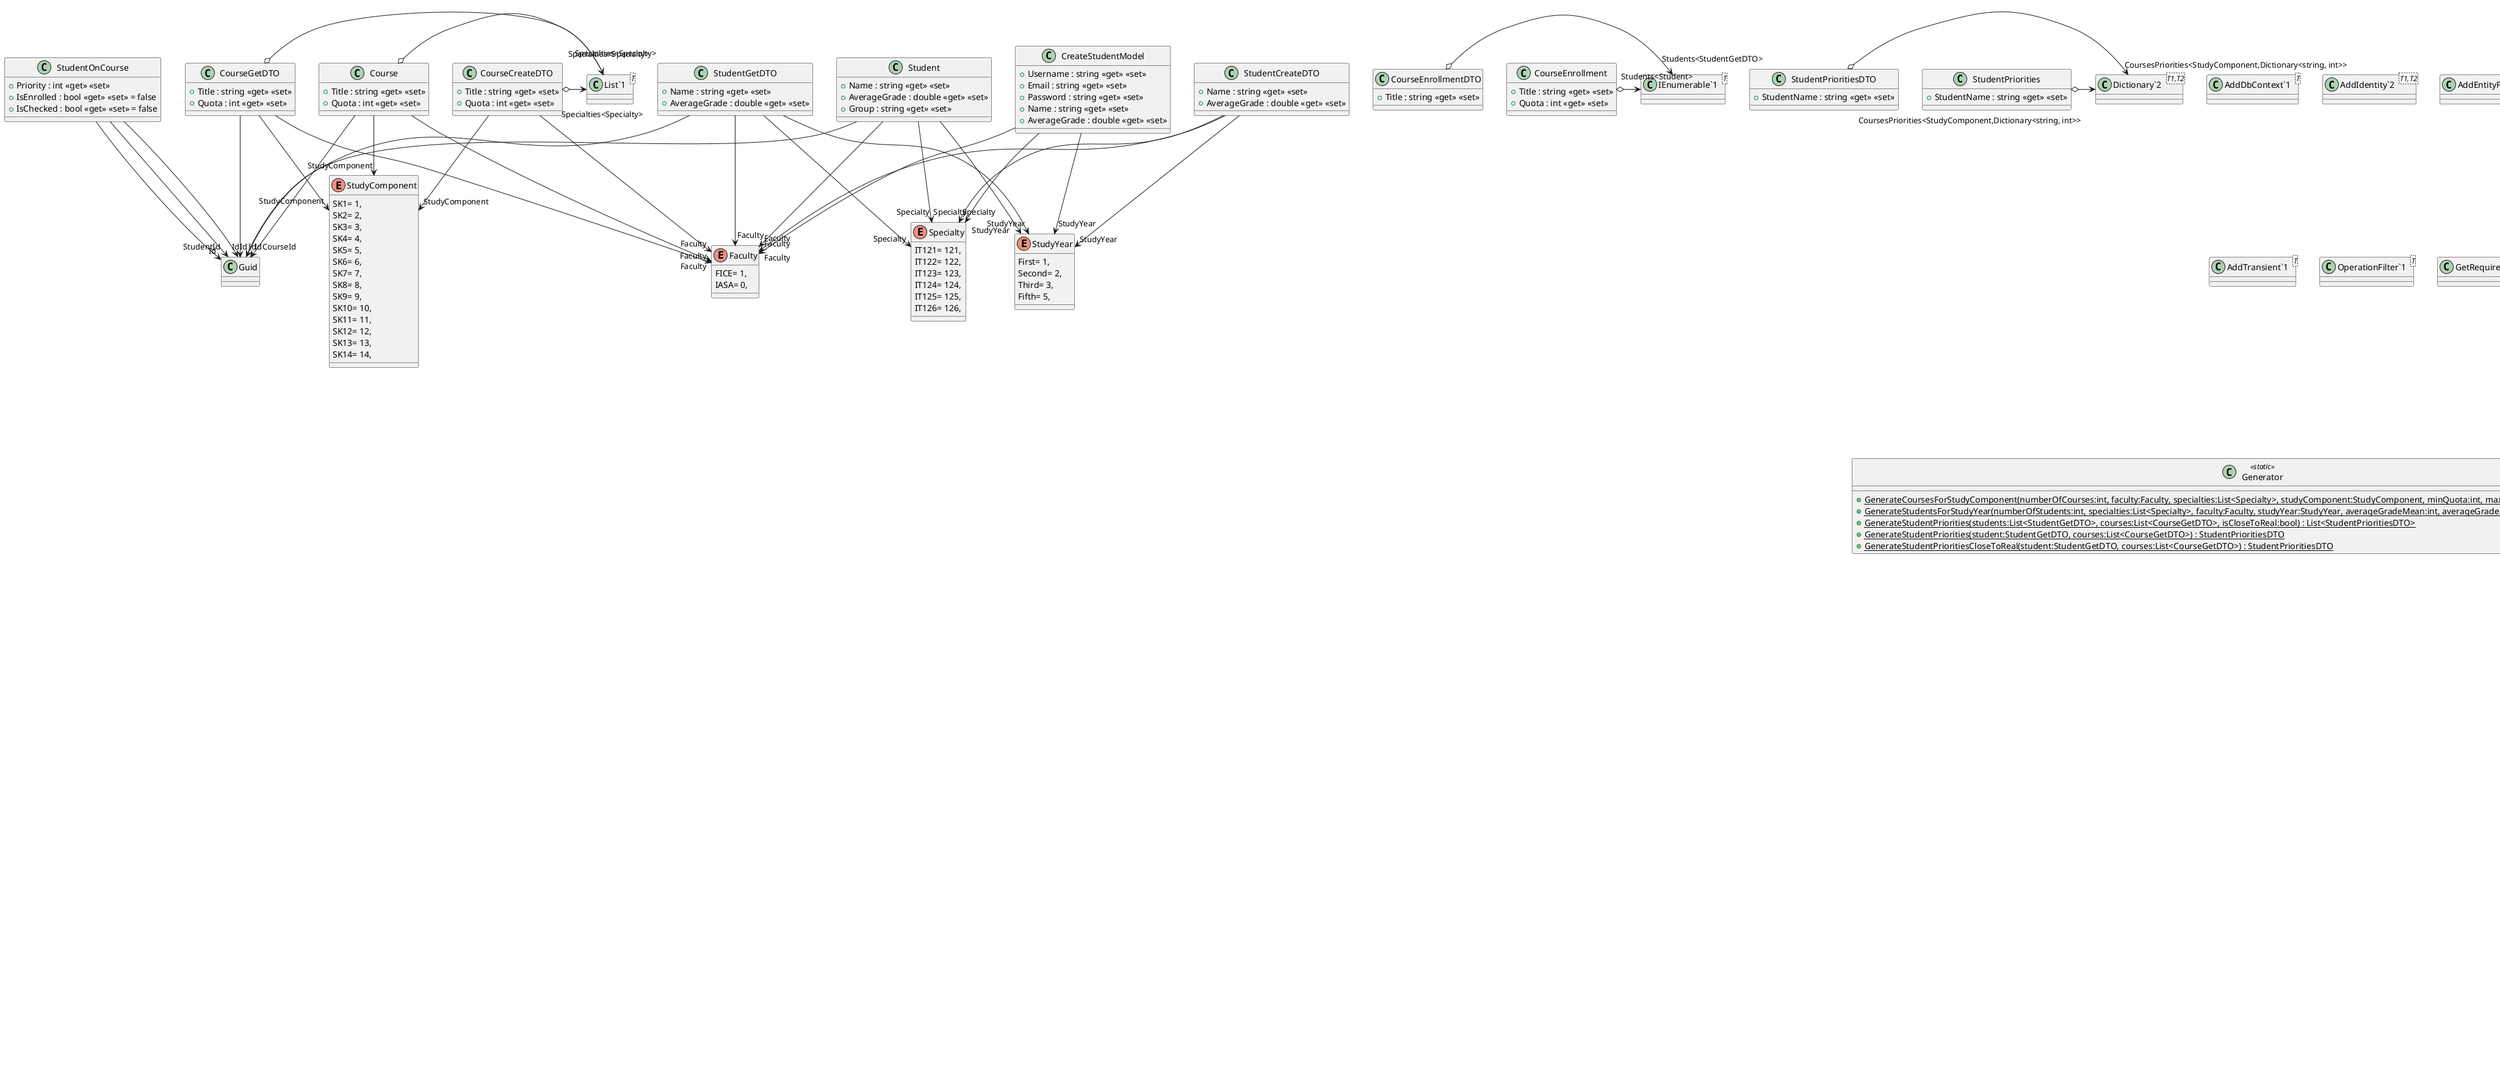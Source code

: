 @startuml
class AuthorizeCheckOperationFilter {
    + Apply(operation:OpenApiOperation, context:OperationFilterContext) : void
}
IOperationFilter <|-- AuthorizeCheckOperationFilter
class "AddDbContext`1"<T> {
}
class "AddIdentity`2"<T1,T2> {
}
class "AddEntityFrameworkStores`1"<T> {
}
class "AddSingleton`1"<T> {
}
class "AddTransient`1"<T> {
}
class "OperationFilter`1"<T> {
}
class "GetRequiredService`1"<T> {
}
class "UserManager`1"<T> {
}
class "RoleManager`1"<T> {
}
class Generator <<static>> {
    + {static} GenerateCoursesForStudyComponent(numberOfCourses:int, faculty:Faculty, specialties:List<Specialty>, studyComponent:StudyComponent, minQuota:int, maxQuota:int) : List<CourseCreateDTO>
    + {static} GenerateStudentsForStudyYear(numberOfStudents:int, specialties:List<Specialty>, faculty:Faculty, studyYear:StudyYear, averageGradeMean:int, averageGradeStdDev:int) : List<StudentCreateDTO>
    + {static} GenerateStudentPriorities(students:List<StudentGetDTO>, courses:List<CourseGetDTO>, isCloseToReal:bool) : List<StudentPrioritiesDTO>
    + {static} GenerateStudentPriorities(student:StudentGetDTO, courses:List<CourseGetDTO>) : StudentPrioritiesDTO
    + {static} GenerateStudentPrioritiesCloseToReal(student:StudentGetDTO, courses:List<CourseGetDTO>) : StudentPrioritiesDTO
}
class Helper <<static>> {
    + {static} GetStudyComponentsAvailableToStudyYear(studyYear:StudyYear) : List<StudyComponent>
    + {static} GetStudyYearByStudyComponent(studyComponent:StudyComponent) : StudyYear
}
class ElectioDbContext {
    + ElectioDbContext(options:DbContextOptions<ElectioDbContext>)
    # <<override>> OnModelCreating(modelBuilder:ModelBuilder) : void
}
class "IdentityDbContext`1"<T> {
}
class "DbSet`1"<T> {
}
"IdentityDbContext`1" "<ApplicationUser>" <|-- ElectioDbContext
ElectioDbContext --> "Students<Student>" "DbSet`1"
ElectioDbContext --> "Courses<Course>" "DbSet`1"
ElectioDbContext --> "StudentsOnCourses<StudentOnCourse>" "DbSet`1"
class UnitOfWork {
    + UnitOfWork(context:ElectioDbContext)
    + <<async>> SaveChangesAsync() : Task
}
UnitOfWork --> "_context" ElectioDbContext
UnitOfWork --> "CourseRepository" CourseRepository
UnitOfWork --> "StudentRepository" StudentRepository
UnitOfWork --> "StudentOnCourseRepository" StudentOnCourseRepository
class AuthController {
    + AuthController(userManager:UserManager<ApplicationUser>, signInManager:SignInManager<ApplicationUser>, configuration:IConfiguration, studentService:StudentService)
    + <<async>> Login(model:LoginModel) : Task<IActionResult>
    - <<async>> GenerateJwtTokenAsync(user:ApplicationUser) : Task<string>
}
class LoginModel {
    + Username : string <<get>> <<set>>
    + Password : string <<get>> <<set>>
}
class "UserManager`1"<T> {
}
class "SignInManager`1"<T> {
}
ControllerBase <|-- AuthController
AuthController --> "_userManager<ApplicationUser>" "UserManager`1"
AuthController --> "_signInManager<ApplicationUser>" "SignInManager`1"
AuthController --> "_configuration" IConfiguration
AuthController --> "_studentService" StudentService
class CoursesController {
    + CoursesController(coursesService:CoursesService)
    + <<async>> Get() : Task<IEnumerable<CourseGetDTO>>
    + <<async>> Get(id:Guid) : Task<ActionResult<CourseGetDTO>>
    + <<async>> PostAsync(dto:CourseCreateDTO) : Task<IActionResult>
    + <<async>> PutAsync(id:Guid, dto:CourseCreateDTO) : Task<IActionResult>
    + <<async>> DeleteAsync(id:Guid) : Task<IActionResult>
    + <<async>> DeleteAsync() : Task<IActionResult>
    + <<async>> PostManyRandomAsync() : Task<IEnumerable<CourseGetDTO>>
    + GetEnrollment() : IEnumerable<CourseEnrollmentDTO>
    + GetEnrollmentForCourse(id:Guid) : CourseEnrollmentDTO
    + <<async>> UnenrollEveryone() : Task
    + GetPlacementStatus() : bool
    + <<async>> GetIdByTitle(title:string) : Task<Guid>
    + GetPlacementEfficiency() : double
    + <<async>> DeletePlacementsAsync() : Task<IActionResult>
}
ControllerBase <|-- CoursesController
CoursesController --> "_coursesService" CoursesService
class StudentsController {
    + StudentsController(studentService:StudentService)
    + <<async>> Get() : Task<IEnumerable<StudentGetDTO>>
    + <<async>> Get(id:Guid) : Task<ActionResult<StudentGetDTO>>
    + <<async>> GetStudentCourses(id:Guid) : Task<IEnumerable<CourseGetDTO>>
    + <<async>> GetStudentPriorities(id:Guid) : Task<ActionResult<StudentPrioritiesDTO>>
    + <<async>> SetStudentPriorities(id:Guid) : Task<IDictionary<StudyComponent, List<CourseGetDTO>>>
    + <<async>> Post(studentDTO:StudentCreateDTO) : Task<ActionResult<StudentGetDTO>>
    + <<async>> PostStudents() : Task<IEnumerable<StudentGetDTO>>
    + <<async>> SetRandomPriorities() : Task<IEnumerable<IEnumerable<StudentOnCourse>>>
    + <<async>> SetCloseToRealPriorities() : Task<IEnumerable<IEnumerable<StudentOnCourse>>>
    + <<async>> SetStudentPriorities(dto:StudentPrioritiesDTO) : Task<IEnumerable<StudentOnCourse>>
    + <<async>> ExecuteGradeBiasedPlacement() : Task<IEnumerable<StudentGetDTO>>
    + <<async>> ExecuteTimeBiasedPlacement() : Task<IEnumerable<StudentGetDTO>>
    + <<async>> DeleteAsync() : Task<IActionResult>
}
ControllerBase <|-- StudentsController
StudentsController --> "_studentService" StudentService
class UserController {
    + UserController(userManager:UserManager<ApplicationUser>, studentService:StudentService)
    + <<async>> CreateStudent(model:CreateStudentModel) : Task<IActionResult>
}
class CreateStudentModel {
    + Username : string <<get>> <<set>>
    + Email : string <<get>> <<set>>
    + Password : string <<get>> <<set>>
    + Name : string <<get>> <<set>>
    + AverageGrade : double <<get>> <<set>>
}
class "UserManager`1"<T> {
}
ControllerBase <|-- UserController
UserController --> "_userManager<ApplicationUser>" "UserManager`1"
UserController --> "_studentService" StudentService
CreateStudentModel --> "Specialty" Specialty
CreateStudentModel --> "Faculty" Faculty
CreateStudentModel --> "StudyYear" StudyYear
class CourseCreateDTO {
    + Title : string <<get>> <<set>>
    + Quota : int <<get>> <<set>>
}
class "List`1"<T> {
}
CourseCreateDTO o-> "Specialties<Specialty>" "List`1"
CourseCreateDTO --> "Faculty" Faculty
CourseCreateDTO --> "StudyComponent" StudyComponent
class CourseEnrollmentDTO {
    + Title : string <<get>> <<set>>
}
class "IEnumerable`1"<T> {
}
CourseEnrollmentDTO o-> "Students<StudentGetDTO>" "IEnumerable`1"
class CourseGetDTO {
    + Title : string <<get>> <<set>>
    + Quota : int <<get>> <<set>>
}
class "List`1"<T> {
}
CourseGetDTO --> "Id" Guid
CourseGetDTO o-> "Specialties<Specialty>" "List`1"
CourseGetDTO --> "Faculty" Faculty
CourseGetDTO --> "StudyComponent" StudyComponent
class StudentCreateDTO {
    + Name : string <<get>> <<set>>
    + AverageGrade : double <<get>> <<set>>
}
StudentCreateDTO --> "Specialty" Specialty
StudentCreateDTO --> "Faculty" Faculty
StudentCreateDTO --> "StudyYear" StudyYear
class StudentGetDTO {
    + Name : string <<get>> <<set>>
    + AverageGrade : double <<get>> <<set>>
}
StudentGetDTO --> "Id" Guid
StudentGetDTO --> "Specialty" Specialty
StudentGetDTO --> "Faculty" Faculty
StudentGetDTO --> "StudyYear" StudyYear
class StudentPrioritiesDTO {
    + StudentName : string <<get>> <<set>>
}
class "Dictionary`2"<T1,T2> {
}
StudentPrioritiesDTO o-> "CoursesPriorities<StudyComponent,Dictionary<string, int>>" "Dictionary`2"
class AutoMapperProfile {
    + AutoMapperProfile()
}
Profile <|-- AutoMapperProfile
class CoursesService {
    + CoursesService(mapper:IMapper, unitOfWork:UnitOfWork)
    + <<async>> CreateRandomCoursesAsync() : Task
    + <<async>> CreateAsync(dto:CourseCreateDTO) : Task<CourseGetDTO>
    + <<async>> UpdateAsync(id:Guid, dto:CourseCreateDTO) : Task<CourseGetDTO>
    + <<async>> DeleteAsync(id:Guid) : Task
    + <<async>> GetAllAsync() : Task<IEnumerable<CourseGetDTO>>
    + <<async>> GetByIdAsync(id:Guid) : Task<CourseGetDTO>
    + GetStudentsPerCourse() : IEnumerable<CourseEnrollmentDTO>
    + GetStudentsPerCourse(courseId:Guid) : CourseEnrollmentDTO
    + <<async>> UnenrollEveryone() : Task
    + <<async>> DeletePlacementsAsync() : Task
    + <<async>> GetCourseIdByTitleAsync(title:string) : Task<Guid>
    + GetPlacementEfficiency() : double
    + <<async>> DeleteAsync() : Task
}
CoursesService --> "_mapper" IMapper
CoursesService --> "_unitOfWork" UnitOfWork
class StudentService {
    + StudentService(mapper:IMapper, unitOfWork:UnitOfWork)
    + <<async>> CreateAsync(dto:StudentCreateDTO) : Task<StudentGetDTO>
    + <<async>> CreateRandomStudentsAsync() : Task
    + <<async>> SetPriorities(dto:StudentPrioritiesDTO) : Task<List<StudentOnCourse>>
    + <<async>> SetRandomPriorities(isCloseToReal:bool) : Task<IEnumerable<IEnumerable<StudentOnCourse>>>
    + <<async>> GetAllAsync() : Task<IEnumerable<StudentGetDTO>>
    + <<async>> GetByIdAsync(id:Guid) : Task<StudentGetDTO>
    + <<async>> ExecuteGradeBiasedPlacement(studyComponent:StudyComponent) : Task
    + <<async>> ExecuteTimeBiasedPlacement(studyComponent:StudyComponent) : Task
    + <<async>> GetStudentCoursesAsync(studentId:Guid) : Task<IEnumerable<CourseGetDTO>>
    + <<async>> GetStudentPrioritiesAsync(studentId:Guid) : Task<StudentPrioritiesDTO>
    + <<async>> GetAvailableCourses(id:Guid) : Task<IDictionary<StudyComponent, List<CourseGetDTO>>>
    + <<async>> DeleteAsync() : Task
}
StudentService --> "_mapper" IMapper
StudentService --> "_unitOfWork" UnitOfWork
class Course {
    + Title : string <<get>> <<set>>
    + Quota : int <<get>> <<set>>
}
class "List`1"<T> {
}
Course --> "Id" Guid
Course o-> "Specialties<Specialty>" "List`1"
Course --> "Faculty" Faculty
Course --> "StudyComponent" StudyComponent
class CourseEnrollment {
    + Title : string <<get>> <<set>>
    + Quota : int <<get>> <<set>>
}
class "IEnumerable`1"<T> {
}
CourseEnrollment o-> "Students<Student>" "IEnumerable`1"
class Student {
    + Name : string <<get>> <<set>>
    + AverageGrade : double <<get>> <<set>>
    + Group : string <<get>> <<set>>
}
Student --> "Id" Guid
Student --> "Specialty" Specialty
Student --> "Faculty" Faculty
Student --> "StudyYear" StudyYear
class StudentOnCourse {
    + Priority : int <<get>> <<set>>
    + IsEnrolled : bool <<get>> <<set>> = false
    + IsChecked : bool <<get>> <<set>> = false
}
StudentOnCourse --> "Id" Guid
StudentOnCourse --> "StudentId" Guid
StudentOnCourse --> "CourseId" Guid
class StudentPriorities {
    + StudentName : string <<get>> <<set>>
}
class "Dictionary`2"<T1,T2> {
}
StudentPriorities o-> "CoursesPriorities<StudyComponent,Dictionary<string, int>>" "Dictionary`2"
enum StudyComponent {
    SK1= 1,
    SK2= 2,
    SK3= 3,
    SK4= 4,
    SK5= 5,
    SK6= 6,
    SK7= 7,
    SK8= 8,
    SK9= 9,
    SK10= 10,
    SK11= 11,
    SK12= 12,
    SK13= 13,
    SK14= 14,
}
enum Faculty {
    FICE= 1,
    IASA= 0,
}
enum Specialty {
    IT121= 121,
    IT122= 122,
    IT123= 123,
    IT124= 124,
    IT125= 125,
    IT126= 126,
}
enum StudyYear {
    First= 1,
    Second= 2,
    Third= 3,
    Fifth= 5,
}
class ApplicationUser {
    + Name : string <<get>> <<set>>
}
IdentityUser <|-- ApplicationUser
class InitialCreate <<partial>> {
    # <<override>> Up(migrationBuilder:MigrationBuilder) : void
    # <<override>> Down(migrationBuilder:MigrationBuilder) : void
}
Migration <|-- InitialCreate
class InitialCreate <<partial>> {
    # <<override>> BuildTargetModel(modelBuilder:ModelBuilder) : void
}
class UpdateDbStructureToMoreRealistic <<partial>> {
    # <<override>> Up(migrationBuilder:MigrationBuilder) : void
    # <<override>> Down(migrationBuilder:MigrationBuilder) : void
}
Migration <|-- UpdateDbStructureToMoreRealistic
class UpdateDbStructureToMoreRealistic <<partial>> {
    # <<override>> BuildTargetModel(modelBuilder:ModelBuilder) : void
}
class AddIdentity <<partial>> {
    # <<override>> Up(migrationBuilder:MigrationBuilder) : void
    # <<override>> Down(migrationBuilder:MigrationBuilder) : void
}
Migration <|-- AddIdentity
class AddIdentity <<partial>> {
    # <<override>> BuildTargetModel(modelBuilder:ModelBuilder) : void
}
class ElectioDbContextModelSnapshot <<partial>> {
    # <<override>> BuildModel(modelBuilder:ModelBuilder) : void
}
ModelSnapshot <|-- ElectioDbContextModelSnapshot
class CourseRepository {
    + CourseRepository(context:ElectioDbContext)
    + <<async>> GetAllAsync() : Task<IEnumerable<Course>>
    + <<async>> GetByIdAsync(id:Guid) : Task<Course>
    + <<async>> CreateAsync(course:Course) : Task<Course>
    + <<async>> UpdateAsync(id:Guid, course:Course) : Task<Course>
    + <<async>> CreateCoursesAsync(courses:IEnumerable<Course>) : Task
    + <<async>> UpdateCourseAsync(course:Course) : Task<Course>
    + <<async>> DeleteAsync(id:Guid) : Task
    + <<async>> DeleteAsync() : Task
    + GetStudentsPerCourse() : IEnumerable<CourseEnrollment>
    + GetStudentsPerCourse(courseId:Guid) : CourseEnrollment
    + <<async>> GetCourseIdByTitleAsync(title:string) : Task<Guid>
    + GetPlacementEfficiency() : double
}
CourseRepository --> "_context" ElectioDbContext
class StudentOnCourseRepository {
    + StudentOnCourseRepository(context:ElectioDbContext)
    + <<async>> GetEnrolledCoursesByStudentIdAsync(studentId:Guid) : Task<IEnumerable<Course>>
    + <<async>> GetCoursesWithPrioritiesByStudentIdAsync(studentId:Guid, studyComponent:StudyComponent) : Task<IEnumerable<StudentOnCourse>>
    + <<async>> AddCoursePriorityToStudent(studentId:Guid, courseId:Guid, priority:int) : Task<StudentOnCourse>
    + <<async>> AddCoursePriorityToStudent(studentId:Guid, courseTitle:string, priority:int) : Task<StudentOnCourse>
    + <<async>> GetStudentsByCourseIdAsync(courseId:Guid) : Task<IEnumerable<Student>>
    + <<async>> AddStudentToCourseAsync(studentId:Guid, courseId:Guid) : Task<StudentOnCourse>
    + <<async>> RemoveStudentFromCourseAsync(studentId:Guid, courseId:Guid) : Task<StudentOnCourse>
    + <<async>> MarkCourseAsChecked(studentId:Guid, courseId:Guid) : Task<StudentOnCourse>
    + <<async>> UnenrollEveryone() : Task
    + <<async>> DeleteAsync() : Task
}
StudentOnCourseRepository --> "_context" ElectioDbContext
class StudentRepository {
    + StudentRepository(context:ElectioDbContext)
    + <<async>> GetAllAsync() : Task<IEnumerable<Student>>
    + <<async>> GetByIdAsync(id:Guid) : Task<Student>
    + <<async>> CreateStudentAsync(student:Student) : Task<Student>
    + <<async>> CreateStudentsAsync(students:IEnumerable<Student>) : Task
    + <<async>> UpdateStudentAsync(student:Student) : Task<Student>
    + <<async>> DeleteStudentAsync(id:Guid) : Task
    + GetStudentsPerCourse() : IEnumerable<CourseEnrollment>
    + <<async>> DeleteAsync() : Task
}
StudentRepository --> "_context" ElectioDbContext
@enduml
